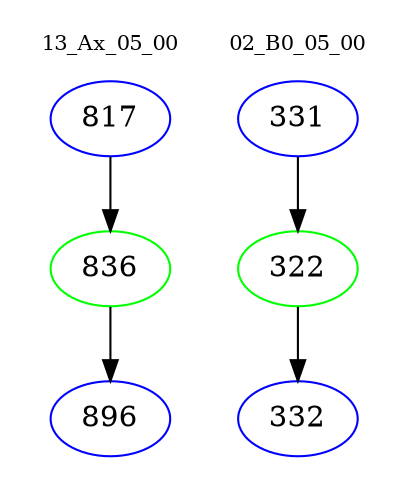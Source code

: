 digraph{
subgraph cluster_0 {
color = white
label = "13_Ax_05_00";
fontsize=10;
T0_817 [label="817", color="blue"]
T0_817 -> T0_836 [color="black"]
T0_836 [label="836", color="green"]
T0_836 -> T0_896 [color="black"]
T0_896 [label="896", color="blue"]
}
subgraph cluster_1 {
color = white
label = "02_B0_05_00";
fontsize=10;
T1_331 [label="331", color="blue"]
T1_331 -> T1_322 [color="black"]
T1_322 [label="322", color="green"]
T1_322 -> T1_332 [color="black"]
T1_332 [label="332", color="blue"]
}
}

